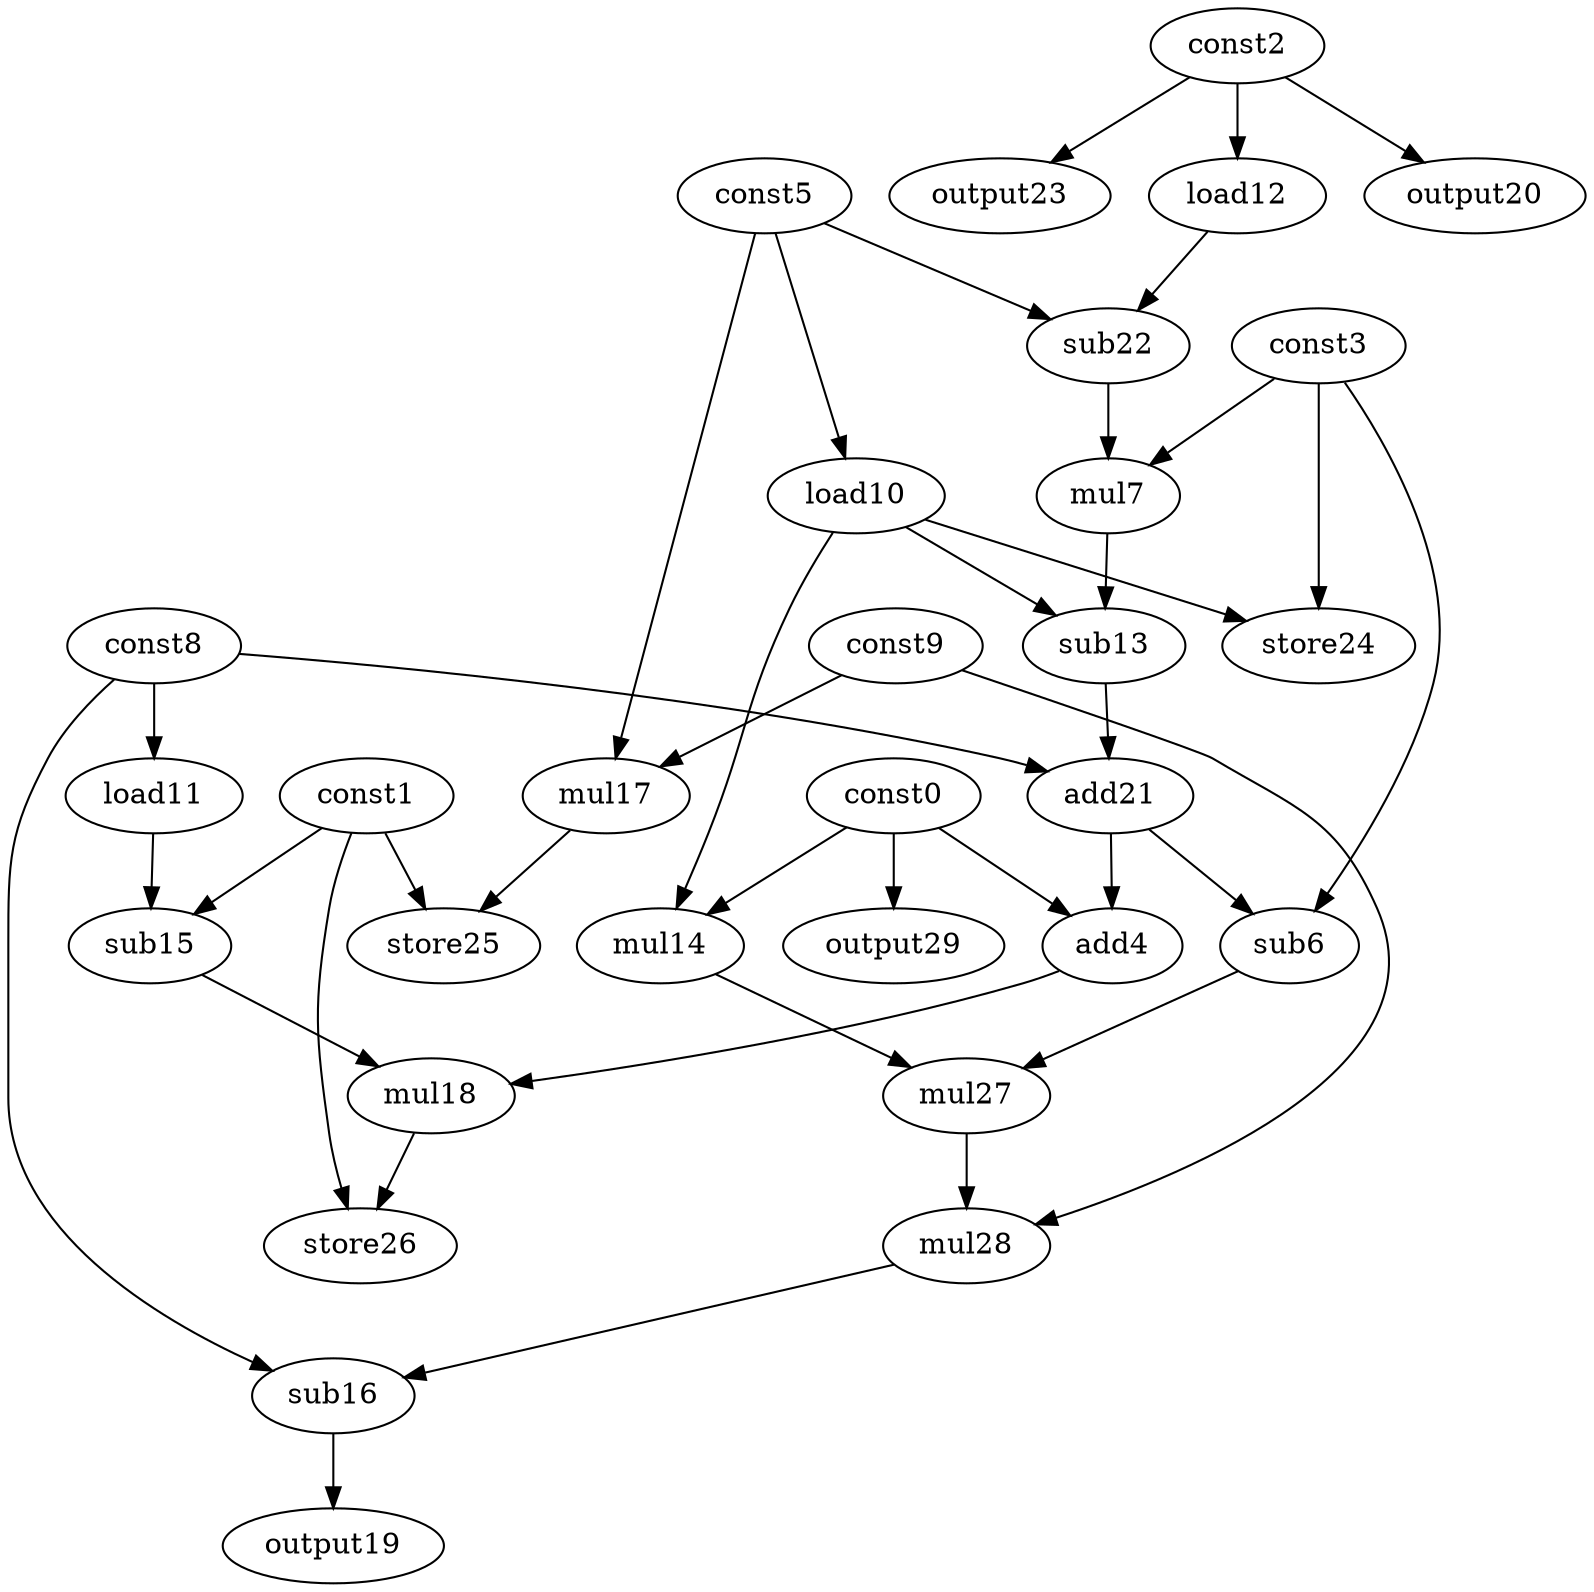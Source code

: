 digraph G { 
const0[opcode=const]; 
const1[opcode=const]; 
const2[opcode=const]; 
const3[opcode=const]; 
add4[opcode=add]; 
const5[opcode=const]; 
sub6[opcode=sub]; 
mul7[opcode=mul]; 
const8[opcode=const]; 
const9[opcode=const]; 
load10[opcode=load]; 
load11[opcode=load]; 
load12[opcode=load]; 
sub13[opcode=sub]; 
mul14[opcode=mul]; 
sub15[opcode=sub]; 
sub16[opcode=sub]; 
mul17[opcode=mul]; 
mul18[opcode=mul]; 
output19[opcode=output]; 
output20[opcode=output]; 
add21[opcode=add]; 
sub22[opcode=sub]; 
output23[opcode=output]; 
store24[opcode=store]; 
store25[opcode=store]; 
store26[opcode=store]; 
mul27[opcode=mul]; 
mul28[opcode=mul]; 
output29[opcode=output]; 
const5->load10[operand=0];
const8->load11[operand=0];
const2->load12[operand=0];
const9->mul17[operand=0];
const5->mul17[operand=1];
const2->output20[operand=0];
const2->output23[operand=0];
const0->output29[operand=0];
const0->mul14[operand=0];
load10->mul14[operand=1];
const1->sub15[operand=0];
load11->sub15[operand=1];
load12->sub22[operand=0];
const5->sub22[operand=1];
load10->store24[operand=0];
const3->store24[operand=1];
mul17->store25[operand=0];
const1->store25[operand=1];
const3->mul7[operand=0];
sub22->mul7[operand=1];
load10->sub13[operand=0];
mul7->sub13[operand=1];
const8->add21[operand=0];
sub13->add21[operand=1];
const0->add4[operand=0];
add21->add4[operand=1];
const3->sub6[operand=0];
add21->sub6[operand=1];
add4->mul18[operand=0];
sub15->mul18[operand=1];
sub6->mul27[operand=0];
mul14->mul27[operand=1];
const1->store26[operand=0];
mul18->store26[operand=1];
const9->mul28[operand=0];
mul27->mul28[operand=1];
const8->sub16[operand=0];
mul28->sub16[operand=1];
sub16->output19[operand=0];
}

